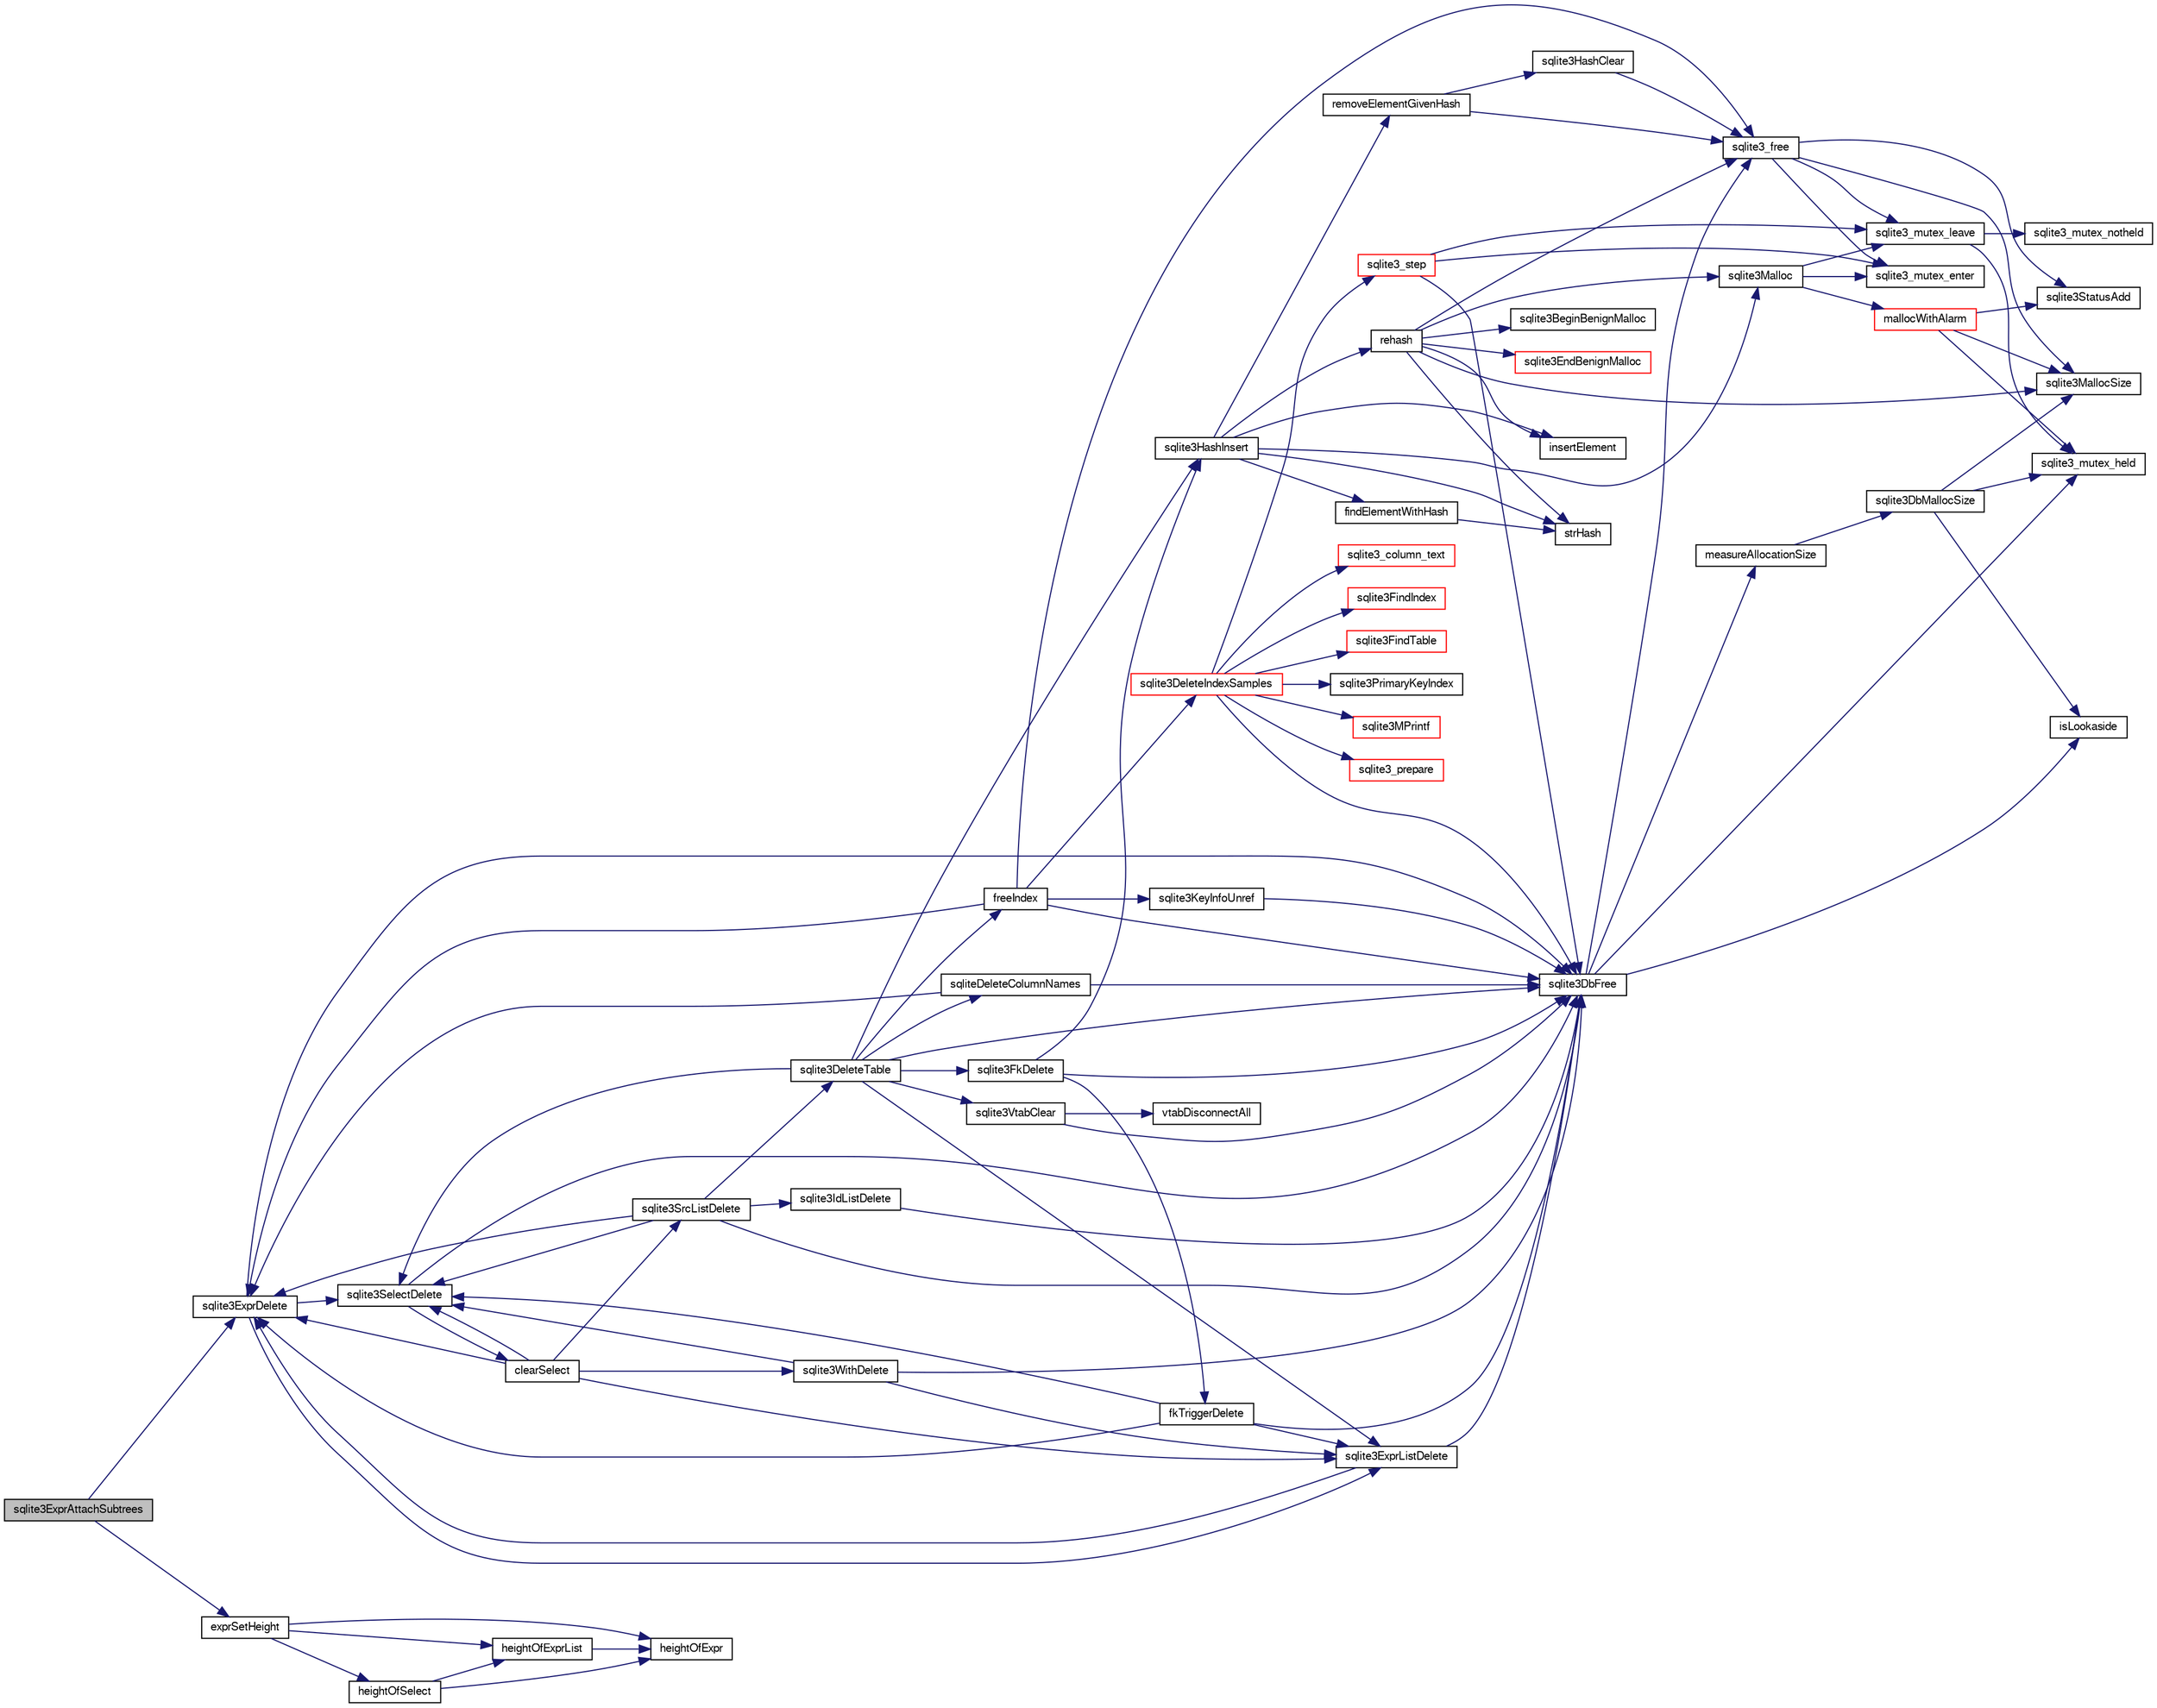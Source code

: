 digraph "sqlite3ExprAttachSubtrees"
{
  edge [fontname="FreeSans",fontsize="10",labelfontname="FreeSans",labelfontsize="10"];
  node [fontname="FreeSans",fontsize="10",shape=record];
  rankdir="LR";
  Node514396 [label="sqlite3ExprAttachSubtrees",height=0.2,width=0.4,color="black", fillcolor="grey75", style="filled", fontcolor="black"];
  Node514396 -> Node514397 [color="midnightblue",fontsize="10",style="solid",fontname="FreeSans"];
  Node514397 [label="sqlite3ExprDelete",height=0.2,width=0.4,color="black", fillcolor="white", style="filled",URL="$sqlite3_8c.html#ae4e21ab5918e0428fbaa9e615dceb309"];
  Node514397 -> Node514398 [color="midnightblue",fontsize="10",style="solid",fontname="FreeSans"];
  Node514398 [label="sqlite3DbFree",height=0.2,width=0.4,color="black", fillcolor="white", style="filled",URL="$sqlite3_8c.html#ac70ab821a6607b4a1b909582dc37a069"];
  Node514398 -> Node514399 [color="midnightblue",fontsize="10",style="solid",fontname="FreeSans"];
  Node514399 [label="sqlite3_mutex_held",height=0.2,width=0.4,color="black", fillcolor="white", style="filled",URL="$sqlite3_8c.html#acf77da68932b6bc163c5e68547ecc3e7"];
  Node514398 -> Node514400 [color="midnightblue",fontsize="10",style="solid",fontname="FreeSans"];
  Node514400 [label="measureAllocationSize",height=0.2,width=0.4,color="black", fillcolor="white", style="filled",URL="$sqlite3_8c.html#a45731e644a22fdb756e2b6337224217a"];
  Node514400 -> Node514401 [color="midnightblue",fontsize="10",style="solid",fontname="FreeSans"];
  Node514401 [label="sqlite3DbMallocSize",height=0.2,width=0.4,color="black", fillcolor="white", style="filled",URL="$sqlite3_8c.html#aa397e5a8a03495203a0767abf0a71f86"];
  Node514401 -> Node514402 [color="midnightblue",fontsize="10",style="solid",fontname="FreeSans"];
  Node514402 [label="sqlite3MallocSize",height=0.2,width=0.4,color="black", fillcolor="white", style="filled",URL="$sqlite3_8c.html#acf5d2a5f35270bafb050bd2def576955"];
  Node514401 -> Node514399 [color="midnightblue",fontsize="10",style="solid",fontname="FreeSans"];
  Node514401 -> Node514403 [color="midnightblue",fontsize="10",style="solid",fontname="FreeSans"];
  Node514403 [label="isLookaside",height=0.2,width=0.4,color="black", fillcolor="white", style="filled",URL="$sqlite3_8c.html#a770fa05ff9717b75e16f4d968a77b897"];
  Node514398 -> Node514403 [color="midnightblue",fontsize="10",style="solid",fontname="FreeSans"];
  Node514398 -> Node514404 [color="midnightblue",fontsize="10",style="solid",fontname="FreeSans"];
  Node514404 [label="sqlite3_free",height=0.2,width=0.4,color="black", fillcolor="white", style="filled",URL="$sqlite3_8c.html#a6552349e36a8a691af5487999ab09519"];
  Node514404 -> Node514405 [color="midnightblue",fontsize="10",style="solid",fontname="FreeSans"];
  Node514405 [label="sqlite3_mutex_enter",height=0.2,width=0.4,color="black", fillcolor="white", style="filled",URL="$sqlite3_8c.html#a1c12cde690bd89f104de5cbad12a6bf5"];
  Node514404 -> Node514406 [color="midnightblue",fontsize="10",style="solid",fontname="FreeSans"];
  Node514406 [label="sqlite3StatusAdd",height=0.2,width=0.4,color="black", fillcolor="white", style="filled",URL="$sqlite3_8c.html#afa029f93586aeab4cc85360905dae9cd"];
  Node514404 -> Node514402 [color="midnightblue",fontsize="10",style="solid",fontname="FreeSans"];
  Node514404 -> Node514407 [color="midnightblue",fontsize="10",style="solid",fontname="FreeSans"];
  Node514407 [label="sqlite3_mutex_leave",height=0.2,width=0.4,color="black", fillcolor="white", style="filled",URL="$sqlite3_8c.html#a5838d235601dbd3c1fa993555c6bcc93"];
  Node514407 -> Node514399 [color="midnightblue",fontsize="10",style="solid",fontname="FreeSans"];
  Node514407 -> Node514408 [color="midnightblue",fontsize="10",style="solid",fontname="FreeSans"];
  Node514408 [label="sqlite3_mutex_notheld",height=0.2,width=0.4,color="black", fillcolor="white", style="filled",URL="$sqlite3_8c.html#a83967c837c1c000d3b5adcfaa688f5dc"];
  Node514397 -> Node514409 [color="midnightblue",fontsize="10",style="solid",fontname="FreeSans"];
  Node514409 [label="sqlite3SelectDelete",height=0.2,width=0.4,color="black", fillcolor="white", style="filled",URL="$sqlite3_8c.html#a0f56959f0acac85496744f0d068854a0"];
  Node514409 -> Node514410 [color="midnightblue",fontsize="10",style="solid",fontname="FreeSans"];
  Node514410 [label="clearSelect",height=0.2,width=0.4,color="black", fillcolor="white", style="filled",URL="$sqlite3_8c.html#ac083bac4f2f02c26aa02fc24ca8c2dd9"];
  Node514410 -> Node514411 [color="midnightblue",fontsize="10",style="solid",fontname="FreeSans"];
  Node514411 [label="sqlite3ExprListDelete",height=0.2,width=0.4,color="black", fillcolor="white", style="filled",URL="$sqlite3_8c.html#ae9cd46eac81e86a04ed8c09b99fc3c10"];
  Node514411 -> Node514397 [color="midnightblue",fontsize="10",style="solid",fontname="FreeSans"];
  Node514411 -> Node514398 [color="midnightblue",fontsize="10",style="solid",fontname="FreeSans"];
  Node514410 -> Node514412 [color="midnightblue",fontsize="10",style="solid",fontname="FreeSans"];
  Node514412 [label="sqlite3SrcListDelete",height=0.2,width=0.4,color="black", fillcolor="white", style="filled",URL="$sqlite3_8c.html#acc250a3e5e7fd8889a16a9f28e3e7312"];
  Node514412 -> Node514398 [color="midnightblue",fontsize="10",style="solid",fontname="FreeSans"];
  Node514412 -> Node514413 [color="midnightblue",fontsize="10",style="solid",fontname="FreeSans"];
  Node514413 [label="sqlite3DeleteTable",height=0.2,width=0.4,color="black", fillcolor="white", style="filled",URL="$sqlite3_8c.html#a7fd3d507375a381a3807f92735318973"];
  Node514413 -> Node514414 [color="midnightblue",fontsize="10",style="solid",fontname="FreeSans"];
  Node514414 [label="sqlite3HashInsert",height=0.2,width=0.4,color="black", fillcolor="white", style="filled",URL="$sqlite3_8c.html#aebbc6c13b3c139d5f3463938f441da3d"];
  Node514414 -> Node514415 [color="midnightblue",fontsize="10",style="solid",fontname="FreeSans"];
  Node514415 [label="findElementWithHash",height=0.2,width=0.4,color="black", fillcolor="white", style="filled",URL="$sqlite3_8c.html#a75c0f574fa5d51702434c6e980d57d7f"];
  Node514415 -> Node514416 [color="midnightblue",fontsize="10",style="solid",fontname="FreeSans"];
  Node514416 [label="strHash",height=0.2,width=0.4,color="black", fillcolor="white", style="filled",URL="$sqlite3_8c.html#ad7193605dadc27cf291d54e15bdd011d"];
  Node514414 -> Node514417 [color="midnightblue",fontsize="10",style="solid",fontname="FreeSans"];
  Node514417 [label="removeElementGivenHash",height=0.2,width=0.4,color="black", fillcolor="white", style="filled",URL="$sqlite3_8c.html#a97ff4ac3846af0f8caf5426adfa2808a"];
  Node514417 -> Node514404 [color="midnightblue",fontsize="10",style="solid",fontname="FreeSans"];
  Node514417 -> Node514418 [color="midnightblue",fontsize="10",style="solid",fontname="FreeSans"];
  Node514418 [label="sqlite3HashClear",height=0.2,width=0.4,color="black", fillcolor="white", style="filled",URL="$sqlite3_8c.html#acc7a2dfa6603c59af14b3792fe463c73"];
  Node514418 -> Node514404 [color="midnightblue",fontsize="10",style="solid",fontname="FreeSans"];
  Node514414 -> Node514419 [color="midnightblue",fontsize="10",style="solid",fontname="FreeSans"];
  Node514419 [label="sqlite3Malloc",height=0.2,width=0.4,color="black", fillcolor="white", style="filled",URL="$sqlite3_8c.html#a361a2eaa846b1885f123abe46f5d8b2b"];
  Node514419 -> Node514405 [color="midnightblue",fontsize="10",style="solid",fontname="FreeSans"];
  Node514419 -> Node514420 [color="midnightblue",fontsize="10",style="solid",fontname="FreeSans"];
  Node514420 [label="mallocWithAlarm",height=0.2,width=0.4,color="red", fillcolor="white", style="filled",URL="$sqlite3_8c.html#ab070d5cf8e48ec8a6a43cf025d48598b"];
  Node514420 -> Node514399 [color="midnightblue",fontsize="10",style="solid",fontname="FreeSans"];
  Node514420 -> Node514402 [color="midnightblue",fontsize="10",style="solid",fontname="FreeSans"];
  Node514420 -> Node514406 [color="midnightblue",fontsize="10",style="solid",fontname="FreeSans"];
  Node514419 -> Node514407 [color="midnightblue",fontsize="10",style="solid",fontname="FreeSans"];
  Node514414 -> Node514424 [color="midnightblue",fontsize="10",style="solid",fontname="FreeSans"];
  Node514424 [label="rehash",height=0.2,width=0.4,color="black", fillcolor="white", style="filled",URL="$sqlite3_8c.html#a4851529638f6c7af16239ee6e2dcc628"];
  Node514424 -> Node514425 [color="midnightblue",fontsize="10",style="solid",fontname="FreeSans"];
  Node514425 [label="sqlite3BeginBenignMalloc",height=0.2,width=0.4,color="black", fillcolor="white", style="filled",URL="$sqlite3_8c.html#a3344c0e2b1b6df701a1cb326602fac14"];
  Node514424 -> Node514419 [color="midnightblue",fontsize="10",style="solid",fontname="FreeSans"];
  Node514424 -> Node514426 [color="midnightblue",fontsize="10",style="solid",fontname="FreeSans"];
  Node514426 [label="sqlite3EndBenignMalloc",height=0.2,width=0.4,color="red", fillcolor="white", style="filled",URL="$sqlite3_8c.html#a4582127cc64d483dc66c7acf9d8d8fbb"];
  Node514424 -> Node514404 [color="midnightblue",fontsize="10",style="solid",fontname="FreeSans"];
  Node514424 -> Node514402 [color="midnightblue",fontsize="10",style="solid",fontname="FreeSans"];
  Node514424 -> Node514416 [color="midnightblue",fontsize="10",style="solid",fontname="FreeSans"];
  Node514424 -> Node514691 [color="midnightblue",fontsize="10",style="solid",fontname="FreeSans"];
  Node514691 [label="insertElement",height=0.2,width=0.4,color="black", fillcolor="white", style="filled",URL="$sqlite3_8c.html#a011f717fc5c46f03d78bf81b6714e0ee"];
  Node514414 -> Node514416 [color="midnightblue",fontsize="10",style="solid",fontname="FreeSans"];
  Node514414 -> Node514691 [color="midnightblue",fontsize="10",style="solid",fontname="FreeSans"];
  Node514413 -> Node514692 [color="midnightblue",fontsize="10",style="solid",fontname="FreeSans"];
  Node514692 [label="freeIndex",height=0.2,width=0.4,color="black", fillcolor="white", style="filled",URL="$sqlite3_8c.html#a00907c99c18d5bcb9d0b38c077146c31"];
  Node514692 -> Node514693 [color="midnightblue",fontsize="10",style="solid",fontname="FreeSans"];
  Node514693 [label="sqlite3DeleteIndexSamples",height=0.2,width=0.4,color="red", fillcolor="white", style="filled",URL="$sqlite3_8c.html#aaeda0302fbf61397ec009f65bed047ef"];
  Node514693 -> Node514398 [color="midnightblue",fontsize="10",style="solid",fontname="FreeSans"];
  Node514693 -> Node514694 [color="midnightblue",fontsize="10",style="solid",fontname="FreeSans"];
  Node514694 [label="sqlite3FindIndex",height=0.2,width=0.4,color="red", fillcolor="white", style="filled",URL="$sqlite3_8c.html#a79fb99db8d0f914bb72dd374ae088512"];
  Node514693 -> Node514696 [color="midnightblue",fontsize="10",style="solid",fontname="FreeSans"];
  Node514696 [label="sqlite3FindTable",height=0.2,width=0.4,color="red", fillcolor="white", style="filled",URL="$sqlite3_8c.html#afa51dbee6173bf3a8a3df76b07cea789"];
  Node514693 -> Node514697 [color="midnightblue",fontsize="10",style="solid",fontname="FreeSans"];
  Node514697 [label="sqlite3PrimaryKeyIndex",height=0.2,width=0.4,color="black", fillcolor="white", style="filled",URL="$sqlite3_8c.html#af6edde3fbbd22a22b86ad32677fad95b"];
  Node514693 -> Node514672 [color="midnightblue",fontsize="10",style="solid",fontname="FreeSans"];
  Node514672 [label="sqlite3MPrintf",height=0.2,width=0.4,color="red", fillcolor="white", style="filled",URL="$sqlite3_8c.html#a208ef0df84e9778778804a19af03efea"];
  Node514693 -> Node514698 [color="midnightblue",fontsize="10",style="solid",fontname="FreeSans"];
  Node514698 [label="sqlite3_prepare",height=0.2,width=0.4,color="red", fillcolor="white", style="filled",URL="$sqlite3_8c.html#a8c39e7b9dbeff01f0a399b46d4b29f1c"];
  Node514693 -> Node515077 [color="midnightblue",fontsize="10",style="solid",fontname="FreeSans"];
  Node515077 [label="sqlite3_step",height=0.2,width=0.4,color="red", fillcolor="white", style="filled",URL="$sqlite3_8c.html#ac1e491ce36b7471eb28387f7d3c74334"];
  Node515077 -> Node514405 [color="midnightblue",fontsize="10",style="solid",fontname="FreeSans"];
  Node515077 -> Node514398 [color="midnightblue",fontsize="10",style="solid",fontname="FreeSans"];
  Node515077 -> Node514407 [color="midnightblue",fontsize="10",style="solid",fontname="FreeSans"];
  Node514693 -> Node515252 [color="midnightblue",fontsize="10",style="solid",fontname="FreeSans"];
  Node515252 [label="sqlite3_column_text",height=0.2,width=0.4,color="red", fillcolor="white", style="filled",URL="$sqlite3_8c.html#aee36f5eaf67b425ddf6f9b7a2004d018"];
  Node514692 -> Node514736 [color="midnightblue",fontsize="10",style="solid",fontname="FreeSans"];
  Node514736 [label="sqlite3KeyInfoUnref",height=0.2,width=0.4,color="black", fillcolor="white", style="filled",URL="$sqlite3_8c.html#ac94cc1874ab0865db1dbbefd3886ba4a"];
  Node514736 -> Node514398 [color="midnightblue",fontsize="10",style="solid",fontname="FreeSans"];
  Node514692 -> Node514397 [color="midnightblue",fontsize="10",style="solid",fontname="FreeSans"];
  Node514692 -> Node514398 [color="midnightblue",fontsize="10",style="solid",fontname="FreeSans"];
  Node514692 -> Node514404 [color="midnightblue",fontsize="10",style="solid",fontname="FreeSans"];
  Node514413 -> Node515347 [color="midnightblue",fontsize="10",style="solid",fontname="FreeSans"];
  Node515347 [label="sqlite3FkDelete",height=0.2,width=0.4,color="black", fillcolor="white", style="filled",URL="$sqlite3_8c.html#a59a33da6c4e11d3f99b15eafdc01f013"];
  Node515347 -> Node514414 [color="midnightblue",fontsize="10",style="solid",fontname="FreeSans"];
  Node515347 -> Node515348 [color="midnightblue",fontsize="10",style="solid",fontname="FreeSans"];
  Node515348 [label="fkTriggerDelete",height=0.2,width=0.4,color="black", fillcolor="white", style="filled",URL="$sqlite3_8c.html#a45e39c07b1ac453fc3ee0d8779da2cc1"];
  Node515348 -> Node514397 [color="midnightblue",fontsize="10",style="solid",fontname="FreeSans"];
  Node515348 -> Node514411 [color="midnightblue",fontsize="10",style="solid",fontname="FreeSans"];
  Node515348 -> Node514409 [color="midnightblue",fontsize="10",style="solid",fontname="FreeSans"];
  Node515348 -> Node514398 [color="midnightblue",fontsize="10",style="solid",fontname="FreeSans"];
  Node515347 -> Node514398 [color="midnightblue",fontsize="10",style="solid",fontname="FreeSans"];
  Node514413 -> Node515349 [color="midnightblue",fontsize="10",style="solid",fontname="FreeSans"];
  Node515349 [label="sqliteDeleteColumnNames",height=0.2,width=0.4,color="black", fillcolor="white", style="filled",URL="$sqlite3_8c.html#a30fd46bd85a745b908f382e5dd74c38a"];
  Node515349 -> Node514398 [color="midnightblue",fontsize="10",style="solid",fontname="FreeSans"];
  Node515349 -> Node514397 [color="midnightblue",fontsize="10",style="solid",fontname="FreeSans"];
  Node514413 -> Node514398 [color="midnightblue",fontsize="10",style="solid",fontname="FreeSans"];
  Node514413 -> Node514409 [color="midnightblue",fontsize="10",style="solid",fontname="FreeSans"];
  Node514413 -> Node514411 [color="midnightblue",fontsize="10",style="solid",fontname="FreeSans"];
  Node514413 -> Node515350 [color="midnightblue",fontsize="10",style="solid",fontname="FreeSans"];
  Node515350 [label="sqlite3VtabClear",height=0.2,width=0.4,color="black", fillcolor="white", style="filled",URL="$sqlite3_8c.html#a0690ffd2d2e58bd4ed1ce4f1e35c1ef1"];
  Node515350 -> Node515330 [color="midnightblue",fontsize="10",style="solid",fontname="FreeSans"];
  Node515330 [label="vtabDisconnectAll",height=0.2,width=0.4,color="black", fillcolor="white", style="filled",URL="$sqlite3_8c.html#aa3d5506c2557b3e090d8409b5ee27d29"];
  Node515350 -> Node514398 [color="midnightblue",fontsize="10",style="solid",fontname="FreeSans"];
  Node514412 -> Node514409 [color="midnightblue",fontsize="10",style="solid",fontname="FreeSans"];
  Node514412 -> Node514397 [color="midnightblue",fontsize="10",style="solid",fontname="FreeSans"];
  Node514412 -> Node514727 [color="midnightblue",fontsize="10",style="solid",fontname="FreeSans"];
  Node514727 [label="sqlite3IdListDelete",height=0.2,width=0.4,color="black", fillcolor="white", style="filled",URL="$sqlite3_8c.html#a38bea53ea789e86289ca600ff6010f73"];
  Node514727 -> Node514398 [color="midnightblue",fontsize="10",style="solid",fontname="FreeSans"];
  Node514410 -> Node514397 [color="midnightblue",fontsize="10",style="solid",fontname="FreeSans"];
  Node514410 -> Node514409 [color="midnightblue",fontsize="10",style="solid",fontname="FreeSans"];
  Node514410 -> Node514726 [color="midnightblue",fontsize="10",style="solid",fontname="FreeSans"];
  Node514726 [label="sqlite3WithDelete",height=0.2,width=0.4,color="black", fillcolor="white", style="filled",URL="$sqlite3_8c.html#a17d9ea3de76b5d740b422ea9b4fe3abb"];
  Node514726 -> Node514411 [color="midnightblue",fontsize="10",style="solid",fontname="FreeSans"];
  Node514726 -> Node514409 [color="midnightblue",fontsize="10",style="solid",fontname="FreeSans"];
  Node514726 -> Node514398 [color="midnightblue",fontsize="10",style="solid",fontname="FreeSans"];
  Node514409 -> Node514398 [color="midnightblue",fontsize="10",style="solid",fontname="FreeSans"];
  Node514397 -> Node514411 [color="midnightblue",fontsize="10",style="solid",fontname="FreeSans"];
  Node514396 -> Node515351 [color="midnightblue",fontsize="10",style="solid",fontname="FreeSans"];
  Node515351 [label="exprSetHeight",height=0.2,width=0.4,color="black", fillcolor="white", style="filled",URL="$sqlite3_8c.html#ab160869cf6622ffbf7a44bbe68e925c1"];
  Node515351 -> Node515352 [color="midnightblue",fontsize="10",style="solid",fontname="FreeSans"];
  Node515352 [label="heightOfExpr",height=0.2,width=0.4,color="black", fillcolor="white", style="filled",URL="$sqlite3_8c.html#a2b4e5cbf5eeb540c3c26929aeb1eae1c"];
  Node515351 -> Node515353 [color="midnightblue",fontsize="10",style="solid",fontname="FreeSans"];
  Node515353 [label="heightOfSelect",height=0.2,width=0.4,color="black", fillcolor="white", style="filled",URL="$sqlite3_8c.html#a801de9028f26be07bc082abc58e02e8c"];
  Node515353 -> Node515352 [color="midnightblue",fontsize="10",style="solid",fontname="FreeSans"];
  Node515353 -> Node515354 [color="midnightblue",fontsize="10",style="solid",fontname="FreeSans"];
  Node515354 [label="heightOfExprList",height=0.2,width=0.4,color="black", fillcolor="white", style="filled",URL="$sqlite3_8c.html#a8b10054a02ee97620c9270d3c206a895"];
  Node515354 -> Node515352 [color="midnightblue",fontsize="10",style="solid",fontname="FreeSans"];
  Node515351 -> Node515354 [color="midnightblue",fontsize="10",style="solid",fontname="FreeSans"];
}
